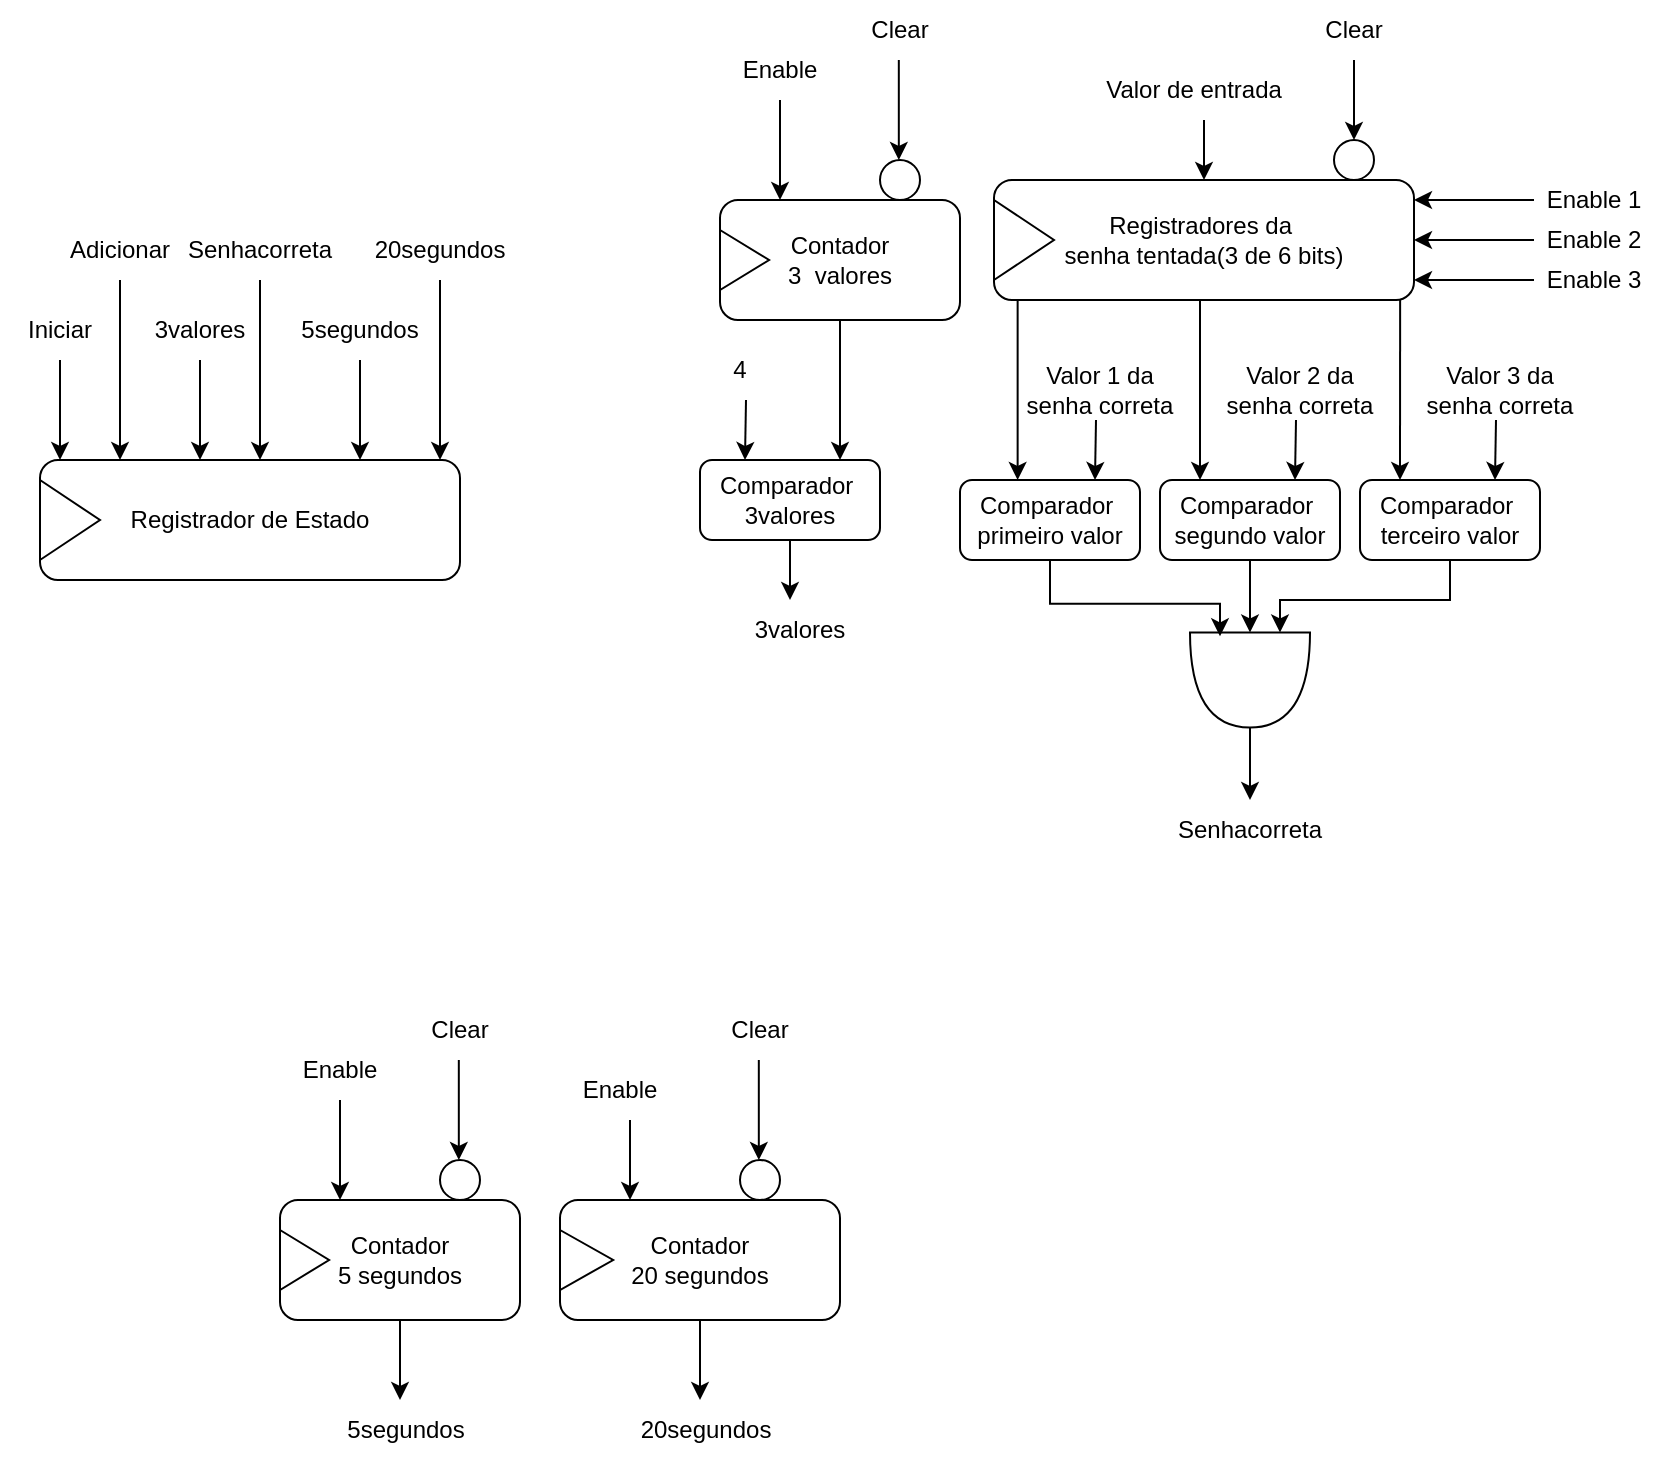 <mxfile version="24.8.4">
  <diagram name="Página-1" id="0LTI3dH6KVHP8nNDPYD0">
    <mxGraphModel dx="1035" dy="553" grid="1" gridSize="10" guides="1" tooltips="1" connect="1" arrows="1" fold="1" page="1" pageScale="1" pageWidth="827" pageHeight="1169" math="0" shadow="0">
      <root>
        <mxCell id="0" />
        <mxCell id="1" parent="0" />
        <mxCell id="34r-FkiYNikVOV2Mms_5-7" value="" style="group" vertex="1" connectable="0" parent="1">
          <mxGeometry x="20" y="230" width="210" height="60" as="geometry" />
        </mxCell>
        <mxCell id="34r-FkiYNikVOV2Mms_5-1" value="Registrador de Estado" style="rounded=1;whiteSpace=wrap;html=1;" vertex="1" parent="34r-FkiYNikVOV2Mms_5-7">
          <mxGeometry width="210" height="60" as="geometry" />
        </mxCell>
        <mxCell id="34r-FkiYNikVOV2Mms_5-2" value="" style="triangle;whiteSpace=wrap;html=1;movable=1;resizable=1;rotatable=1;deletable=1;editable=1;locked=0;connectable=1;" vertex="1" parent="34r-FkiYNikVOV2Mms_5-7">
          <mxGeometry y="10" width="30" height="40" as="geometry" />
        </mxCell>
        <mxCell id="34r-FkiYNikVOV2Mms_5-25" value="" style="group" vertex="1" connectable="0" parent="1">
          <mxGeometry x="497" width="330" height="150" as="geometry" />
        </mxCell>
        <mxCell id="34r-FkiYNikVOV2Mms_5-20" value="" style="group" vertex="1" connectable="0" parent="34r-FkiYNikVOV2Mms_5-25">
          <mxGeometry y="30" width="330" height="120" as="geometry" />
        </mxCell>
        <mxCell id="34r-FkiYNikVOV2Mms_5-24" value="" style="group" vertex="1" connectable="0" parent="34r-FkiYNikVOV2Mms_5-20">
          <mxGeometry width="330" height="120" as="geometry" />
        </mxCell>
        <mxCell id="34r-FkiYNikVOV2Mms_5-16" value="" style="group" vertex="1" connectable="0" parent="34r-FkiYNikVOV2Mms_5-24">
          <mxGeometry y="60" width="330" height="60" as="geometry" />
        </mxCell>
        <mxCell id="34r-FkiYNikVOV2Mms_5-10" value="Enable 1" style="text;html=1;align=center;verticalAlign=middle;whiteSpace=wrap;rounded=0;" vertex="1" parent="34r-FkiYNikVOV2Mms_5-16">
          <mxGeometry x="270" width="60" height="20" as="geometry" />
        </mxCell>
        <mxCell id="34r-FkiYNikVOV2Mms_5-13" value="" style="group" vertex="1" connectable="0" parent="34r-FkiYNikVOV2Mms_5-16">
          <mxGeometry width="270" height="60" as="geometry" />
        </mxCell>
        <mxCell id="34r-FkiYNikVOV2Mms_5-8" value="" style="group" vertex="1" connectable="0" parent="34r-FkiYNikVOV2Mms_5-13">
          <mxGeometry width="210" height="60" as="geometry" />
        </mxCell>
        <mxCell id="34r-FkiYNikVOV2Mms_5-3" value="&lt;div&gt;Registradores da&amp;nbsp;&lt;/div&gt;&lt;div&gt;senha tentada(3 de 6 bits)&lt;/div&gt;" style="rounded=1;whiteSpace=wrap;html=1;" vertex="1" parent="34r-FkiYNikVOV2Mms_5-8">
          <mxGeometry width="210" height="60" as="geometry" />
        </mxCell>
        <mxCell id="34r-FkiYNikVOV2Mms_5-4" value="" style="triangle;whiteSpace=wrap;html=1;" vertex="1" parent="34r-FkiYNikVOV2Mms_5-8">
          <mxGeometry y="10" width="30" height="40" as="geometry" />
        </mxCell>
        <mxCell id="34r-FkiYNikVOV2Mms_5-9" value="" style="endArrow=classic;html=1;rounded=0;entryX=1;entryY=0.5;entryDx=0;entryDy=0;" edge="1" parent="34r-FkiYNikVOV2Mms_5-13">
          <mxGeometry width="50" height="50" relative="1" as="geometry">
            <mxPoint x="270" y="10" as="sourcePoint" />
            <mxPoint x="210" y="10" as="targetPoint" />
          </mxGeometry>
        </mxCell>
        <mxCell id="34r-FkiYNikVOV2Mms_5-11" value="" style="endArrow=classic;html=1;rounded=0;entryX=1;entryY=0.5;entryDx=0;entryDy=0;" edge="1" parent="34r-FkiYNikVOV2Mms_5-13">
          <mxGeometry width="50" height="50" relative="1" as="geometry">
            <mxPoint x="270" y="50" as="sourcePoint" />
            <mxPoint x="210" y="50" as="targetPoint" />
            <Array as="points">
              <mxPoint x="270" y="50" />
            </Array>
          </mxGeometry>
        </mxCell>
        <mxCell id="34r-FkiYNikVOV2Mms_5-12" value="" style="endArrow=classic;html=1;rounded=0;entryX=1;entryY=0.5;entryDx=0;entryDy=0;" edge="1" parent="34r-FkiYNikVOV2Mms_5-13">
          <mxGeometry width="50" height="50" relative="1" as="geometry">
            <mxPoint x="270" y="30" as="sourcePoint" />
            <mxPoint x="210" y="30" as="targetPoint" />
          </mxGeometry>
        </mxCell>
        <mxCell id="34r-FkiYNikVOV2Mms_5-14" value="Enable 2" style="text;html=1;align=center;verticalAlign=middle;whiteSpace=wrap;rounded=0;" vertex="1" parent="34r-FkiYNikVOV2Mms_5-16">
          <mxGeometry x="270" y="20" width="60" height="20" as="geometry" />
        </mxCell>
        <mxCell id="34r-FkiYNikVOV2Mms_5-15" value="Enable 3" style="text;html=1;align=center;verticalAlign=middle;whiteSpace=wrap;rounded=0;" vertex="1" parent="34r-FkiYNikVOV2Mms_5-16">
          <mxGeometry x="270" y="40" width="60" height="20" as="geometry" />
        </mxCell>
        <mxCell id="34r-FkiYNikVOV2Mms_5-17" value="" style="endArrow=classic;html=1;rounded=0;" edge="1" parent="34r-FkiYNikVOV2Mms_5-24" target="34r-FkiYNikVOV2Mms_5-3">
          <mxGeometry width="50" height="50" relative="1" as="geometry">
            <mxPoint x="105" y="30" as="sourcePoint" />
            <mxPoint x="150" y="-40" as="targetPoint" />
          </mxGeometry>
        </mxCell>
        <mxCell id="34r-FkiYNikVOV2Mms_5-18" value="Valor de entrada" style="text;html=1;align=center;verticalAlign=middle;whiteSpace=wrap;rounded=0;" vertex="1" parent="34r-FkiYNikVOV2Mms_5-24">
          <mxGeometry x="50" width="100" height="30" as="geometry" />
        </mxCell>
        <mxCell id="34r-FkiYNikVOV2Mms_5-21" value="" style="ellipse;whiteSpace=wrap;html=1;aspect=fixed;" vertex="1" parent="34r-FkiYNikVOV2Mms_5-24">
          <mxGeometry x="170" y="40" width="20" height="20" as="geometry" />
        </mxCell>
        <mxCell id="34r-FkiYNikVOV2Mms_5-22" value="" style="endArrow=classic;html=1;rounded=0;" edge="1" parent="34r-FkiYNikVOV2Mms_5-25">
          <mxGeometry width="50" height="50" relative="1" as="geometry">
            <mxPoint x="180" y="30" as="sourcePoint" />
            <mxPoint x="180" y="70" as="targetPoint" />
          </mxGeometry>
        </mxCell>
        <mxCell id="34r-FkiYNikVOV2Mms_5-23" value="Clear" style="text;html=1;align=center;verticalAlign=middle;whiteSpace=wrap;rounded=0;" vertex="1" parent="34r-FkiYNikVOV2Mms_5-25">
          <mxGeometry x="150" width="60" height="30" as="geometry" />
        </mxCell>
        <mxCell id="34r-FkiYNikVOV2Mms_5-26" value="&lt;div&gt;Comparador&amp;nbsp;&lt;/div&gt;&lt;div&gt;terceiro valor&lt;br&gt;&lt;/div&gt;" style="rounded=1;whiteSpace=wrap;html=1;" vertex="1" parent="1">
          <mxGeometry x="680" y="240" width="90" height="40" as="geometry" />
        </mxCell>
        <mxCell id="34r-FkiYNikVOV2Mms_5-27" value="" style="endArrow=classic;html=1;rounded=0;exitX=0.967;exitY=1;exitDx=0;exitDy=0;exitPerimeter=0;" edge="1" parent="1" source="34r-FkiYNikVOV2Mms_5-3">
          <mxGeometry width="50" height="50" relative="1" as="geometry">
            <mxPoint x="420" y="270" as="sourcePoint" />
            <mxPoint x="700" y="240" as="targetPoint" />
          </mxGeometry>
        </mxCell>
        <mxCell id="34r-FkiYNikVOV2Mms_5-28" value="" style="endArrow=classic;html=1;rounded=0;exitX=0.967;exitY=1;exitDx=0;exitDy=0;exitPerimeter=0;" edge="1" parent="1">
          <mxGeometry width="50" height="50" relative="1" as="geometry">
            <mxPoint x="508.82" y="150" as="sourcePoint" />
            <mxPoint x="508.82" y="240" as="targetPoint" />
          </mxGeometry>
        </mxCell>
        <mxCell id="34r-FkiYNikVOV2Mms_5-29" value="" style="endArrow=classic;html=1;rounded=0;exitX=0.967;exitY=1;exitDx=0;exitDy=0;exitPerimeter=0;" edge="1" parent="1">
          <mxGeometry width="50" height="50" relative="1" as="geometry">
            <mxPoint x="600" y="150" as="sourcePoint" />
            <mxPoint x="600" y="240" as="targetPoint" />
          </mxGeometry>
        </mxCell>
        <mxCell id="34r-FkiYNikVOV2Mms_5-31" value="" style="endArrow=classic;html=1;rounded=0;entryX=0.75;entryY=0;entryDx=0;entryDy=0;" edge="1" parent="1" target="34r-FkiYNikVOV2Mms_5-26">
          <mxGeometry width="50" height="50" relative="1" as="geometry">
            <mxPoint x="748" y="210" as="sourcePoint" />
            <mxPoint x="470" y="220" as="targetPoint" />
          </mxGeometry>
        </mxCell>
        <mxCell id="34r-FkiYNikVOV2Mms_5-32" value="Valor 3 da senha correta" style="text;html=1;align=center;verticalAlign=middle;whiteSpace=wrap;rounded=0;" vertex="1" parent="1">
          <mxGeometry x="710" y="180" width="80" height="30" as="geometry" />
        </mxCell>
        <mxCell id="34r-FkiYNikVOV2Mms_5-33" value="Valor 2 da senha correta" style="text;html=1;align=center;verticalAlign=middle;whiteSpace=wrap;rounded=0;" vertex="1" parent="1">
          <mxGeometry x="610" y="180" width="80" height="30" as="geometry" />
        </mxCell>
        <mxCell id="34r-FkiYNikVOV2Mms_5-34" value="&lt;div&gt;Comparador&amp;nbsp;&lt;/div&gt;&lt;div&gt;segundo valor&lt;br&gt;&lt;/div&gt;" style="rounded=1;whiteSpace=wrap;html=1;" vertex="1" parent="1">
          <mxGeometry x="580" y="240" width="90" height="40" as="geometry" />
        </mxCell>
        <mxCell id="34r-FkiYNikVOV2Mms_5-35" value="" style="endArrow=classic;html=1;rounded=0;entryX=0.75;entryY=0;entryDx=0;entryDy=0;" edge="1" target="34r-FkiYNikVOV2Mms_5-34" parent="1">
          <mxGeometry width="50" height="50" relative="1" as="geometry">
            <mxPoint x="648" y="210" as="sourcePoint" />
            <mxPoint x="370" y="220" as="targetPoint" />
          </mxGeometry>
        </mxCell>
        <mxCell id="34r-FkiYNikVOV2Mms_5-36" value="Valor 1 da senha correta" style="text;html=1;align=center;verticalAlign=middle;whiteSpace=wrap;rounded=0;" vertex="1" parent="1">
          <mxGeometry x="510" y="180" width="80" height="30" as="geometry" />
        </mxCell>
        <mxCell id="34r-FkiYNikVOV2Mms_5-37" value="&lt;div&gt;Comparador&amp;nbsp;&lt;/div&gt;&lt;div&gt;primeiro valor&lt;br&gt;&lt;/div&gt;" style="rounded=1;whiteSpace=wrap;html=1;" vertex="1" parent="1">
          <mxGeometry x="480" y="240" width="90" height="40" as="geometry" />
        </mxCell>
        <mxCell id="34r-FkiYNikVOV2Mms_5-38" value="" style="endArrow=classic;html=1;rounded=0;entryX=0.75;entryY=0;entryDx=0;entryDy=0;" edge="1" target="34r-FkiYNikVOV2Mms_5-37" parent="1">
          <mxGeometry width="50" height="50" relative="1" as="geometry">
            <mxPoint x="548" y="210" as="sourcePoint" />
            <mxPoint x="270" y="220" as="targetPoint" />
          </mxGeometry>
        </mxCell>
        <mxCell id="34r-FkiYNikVOV2Mms_5-39" value="" style="shape=or;whiteSpace=wrap;html=1;rotation=90;" vertex="1" parent="1">
          <mxGeometry x="601.25" y="310" width="47.5" height="60" as="geometry" />
        </mxCell>
        <mxCell id="34r-FkiYNikVOV2Mms_5-43" value="" style="endArrow=classic;html=1;rounded=0;entryX=0;entryY=0.75;entryDx=0;entryDy=0;entryPerimeter=0;" edge="1" parent="1">
          <mxGeometry width="50" height="50" relative="1" as="geometry">
            <mxPoint x="525" y="280" as="sourcePoint" />
            <mxPoint x="610" y="318.13" as="targetPoint" />
            <Array as="points">
              <mxPoint x="525" y="301.88" />
              <mxPoint x="610" y="301.88" />
            </Array>
          </mxGeometry>
        </mxCell>
        <mxCell id="34r-FkiYNikVOV2Mms_5-44" value="" style="endArrow=classic;html=1;rounded=0;entryX=0;entryY=0.25;entryDx=0;entryDy=0;entryPerimeter=0;" edge="1" parent="1">
          <mxGeometry width="50" height="50" relative="1" as="geometry">
            <mxPoint x="725" y="280" as="sourcePoint" />
            <mxPoint x="640" y="316.25" as="targetPoint" />
            <Array as="points">
              <mxPoint x="725" y="300" />
              <mxPoint x="640" y="300" />
            </Array>
          </mxGeometry>
        </mxCell>
        <mxCell id="34r-FkiYNikVOV2Mms_5-46" value="" style="endArrow=classic;html=1;rounded=0;exitX=0.5;exitY=1;exitDx=0;exitDy=0;entryX=0;entryY=0.5;entryDx=0;entryDy=0;entryPerimeter=0;" edge="1" parent="1" source="34r-FkiYNikVOV2Mms_5-34" target="34r-FkiYNikVOV2Mms_5-39">
          <mxGeometry width="50" height="50" relative="1" as="geometry">
            <mxPoint x="420" y="310" as="sourcePoint" />
            <mxPoint x="470" y="260" as="targetPoint" />
          </mxGeometry>
        </mxCell>
        <mxCell id="34r-FkiYNikVOV2Mms_5-48" value="" style="endArrow=classic;html=1;rounded=0;exitX=1;exitY=0.5;exitDx=0;exitDy=0;exitPerimeter=0;" edge="1" parent="1" source="34r-FkiYNikVOV2Mms_5-39">
          <mxGeometry width="50" height="50" relative="1" as="geometry">
            <mxPoint x="420" y="310" as="sourcePoint" />
            <mxPoint x="625" y="400" as="targetPoint" />
          </mxGeometry>
        </mxCell>
        <mxCell id="34r-FkiYNikVOV2Mms_5-49" value="Senhacorreta" style="text;html=1;align=center;verticalAlign=middle;whiteSpace=wrap;rounded=0;" vertex="1" parent="1">
          <mxGeometry x="575" y="400" width="100" height="30" as="geometry" />
        </mxCell>
        <mxCell id="34r-FkiYNikVOV2Mms_5-67" value="" style="group" vertex="1" connectable="0" parent="1">
          <mxGeometry x="140" y="500" width="120" height="230" as="geometry" />
        </mxCell>
        <mxCell id="34r-FkiYNikVOV2Mms_5-54" value="" style="group" vertex="1" connectable="0" parent="34r-FkiYNikVOV2Mms_5-67">
          <mxGeometry y="100" width="120" height="60" as="geometry" />
        </mxCell>
        <mxCell id="34r-FkiYNikVOV2Mms_5-52" value="&lt;div&gt;Contador&lt;/div&gt;&lt;div&gt;5 segundos&lt;br&gt;&lt;/div&gt;" style="rounded=1;whiteSpace=wrap;html=1;" vertex="1" parent="34r-FkiYNikVOV2Mms_5-54">
          <mxGeometry width="120.0" height="60" as="geometry" />
        </mxCell>
        <mxCell id="34r-FkiYNikVOV2Mms_5-53" value="" style="triangle;whiteSpace=wrap;html=1;" vertex="1" parent="34r-FkiYNikVOV2Mms_5-54">
          <mxGeometry y="15" width="24.545" height="30" as="geometry" />
        </mxCell>
        <mxCell id="34r-FkiYNikVOV2Mms_5-59" value="" style="endArrow=classic;html=1;rounded=0;entryX=0.25;entryY=0;entryDx=0;entryDy=0;" edge="1" parent="34r-FkiYNikVOV2Mms_5-67" target="34r-FkiYNikVOV2Mms_5-52">
          <mxGeometry width="50" height="50" relative="1" as="geometry">
            <mxPoint x="30" y="50" as="sourcePoint" />
            <mxPoint x="280" y="180" as="targetPoint" />
          </mxGeometry>
        </mxCell>
        <mxCell id="34r-FkiYNikVOV2Mms_5-61" value="" style="ellipse;whiteSpace=wrap;html=1;aspect=fixed;" vertex="1" parent="34r-FkiYNikVOV2Mms_5-67">
          <mxGeometry x="80" y="80" width="20" height="20" as="geometry" />
        </mxCell>
        <mxCell id="34r-FkiYNikVOV2Mms_5-62" value="" style="endArrow=classic;html=1;rounded=0;entryX=0.25;entryY=0;entryDx=0;entryDy=0;" edge="1" parent="34r-FkiYNikVOV2Mms_5-67">
          <mxGeometry width="50" height="50" relative="1" as="geometry">
            <mxPoint x="89.41" y="30" as="sourcePoint" />
            <mxPoint x="89.41" y="80" as="targetPoint" />
          </mxGeometry>
        </mxCell>
        <mxCell id="34r-FkiYNikVOV2Mms_5-63" value="" style="endArrow=classic;html=1;rounded=0;exitX=0.5;exitY=1;exitDx=0;exitDy=0;" edge="1" parent="34r-FkiYNikVOV2Mms_5-67" source="34r-FkiYNikVOV2Mms_5-52">
          <mxGeometry width="50" height="50" relative="1" as="geometry">
            <mxPoint x="230" y="230" as="sourcePoint" />
            <mxPoint x="60" y="200" as="targetPoint" />
          </mxGeometry>
        </mxCell>
        <mxCell id="34r-FkiYNikVOV2Mms_5-64" value="5segundos" style="text;html=1;align=center;verticalAlign=middle;whiteSpace=wrap;rounded=0;" vertex="1" parent="34r-FkiYNikVOV2Mms_5-67">
          <mxGeometry x="32.5" y="200" width="60" height="30" as="geometry" />
        </mxCell>
        <mxCell id="34r-FkiYNikVOV2Mms_5-65" value="Enable" style="text;html=1;align=center;verticalAlign=middle;whiteSpace=wrap;rounded=0;" vertex="1" parent="34r-FkiYNikVOV2Mms_5-67">
          <mxGeometry y="20" width="60" height="30" as="geometry" />
        </mxCell>
        <mxCell id="34r-FkiYNikVOV2Mms_5-66" value="Clear" style="text;html=1;align=center;verticalAlign=middle;whiteSpace=wrap;rounded=0;" vertex="1" parent="34r-FkiYNikVOV2Mms_5-67">
          <mxGeometry x="60" width="60" height="30" as="geometry" />
        </mxCell>
        <mxCell id="34r-FkiYNikVOV2Mms_5-69" value="" style="group" vertex="1" connectable="0" parent="1">
          <mxGeometry x="290" y="600" width="130" height="60" as="geometry" />
        </mxCell>
        <mxCell id="34r-FkiYNikVOV2Mms_5-70" value="&lt;div&gt;Contador&lt;/div&gt;&lt;div&gt;20 segundos&lt;br&gt;&lt;/div&gt;" style="rounded=1;whiteSpace=wrap;html=1;" vertex="1" parent="34r-FkiYNikVOV2Mms_5-69">
          <mxGeometry x="-10" width="140" height="60" as="geometry" />
        </mxCell>
        <mxCell id="34r-FkiYNikVOV2Mms_5-72" value="" style="endArrow=classic;html=1;rounded=0;entryX=0.25;entryY=0;entryDx=0;entryDy=0;" edge="1" parent="1" target="34r-FkiYNikVOV2Mms_5-70">
          <mxGeometry width="50" height="50" relative="1" as="geometry">
            <mxPoint x="315" y="560" as="sourcePoint" />
            <mxPoint x="570" y="680" as="targetPoint" />
          </mxGeometry>
        </mxCell>
        <mxCell id="34r-FkiYNikVOV2Mms_5-73" value="" style="ellipse;whiteSpace=wrap;html=1;aspect=fixed;" vertex="1" parent="1">
          <mxGeometry x="370" y="580" width="20" height="20" as="geometry" />
        </mxCell>
        <mxCell id="34r-FkiYNikVOV2Mms_5-74" value="" style="endArrow=classic;html=1;rounded=0;entryX=0.25;entryY=0;entryDx=0;entryDy=0;" edge="1" parent="1">
          <mxGeometry width="50" height="50" relative="1" as="geometry">
            <mxPoint x="379.41" y="530" as="sourcePoint" />
            <mxPoint x="379.41" y="580" as="targetPoint" />
          </mxGeometry>
        </mxCell>
        <mxCell id="34r-FkiYNikVOV2Mms_5-75" value="" style="endArrow=classic;html=1;rounded=0;exitX=0.5;exitY=1;exitDx=0;exitDy=0;" edge="1" parent="1" source="34r-FkiYNikVOV2Mms_5-70">
          <mxGeometry width="50" height="50" relative="1" as="geometry">
            <mxPoint x="520" y="730" as="sourcePoint" />
            <mxPoint x="350" y="700" as="targetPoint" />
          </mxGeometry>
        </mxCell>
        <mxCell id="34r-FkiYNikVOV2Mms_5-76" value="20segundos" style="text;html=1;align=center;verticalAlign=middle;whiteSpace=wrap;rounded=0;" vertex="1" parent="1">
          <mxGeometry x="322.5" y="700" width="60" height="30" as="geometry" />
        </mxCell>
        <mxCell id="34r-FkiYNikVOV2Mms_5-77" value="Enable" style="text;html=1;align=center;verticalAlign=middle;whiteSpace=wrap;rounded=0;" vertex="1" parent="1">
          <mxGeometry x="280" y="530" width="60" height="30" as="geometry" />
        </mxCell>
        <mxCell id="34r-FkiYNikVOV2Mms_5-78" value="Clear" style="text;html=1;align=center;verticalAlign=middle;whiteSpace=wrap;rounded=0;" vertex="1" parent="1">
          <mxGeometry x="350" y="500" width="60" height="30" as="geometry" />
        </mxCell>
        <mxCell id="34r-FkiYNikVOV2Mms_5-71" value="" style="triangle;whiteSpace=wrap;html=1;" vertex="1" parent="1">
          <mxGeometry x="280" y="615" width="26.591" height="30" as="geometry" />
        </mxCell>
        <mxCell id="34r-FkiYNikVOV2Mms_5-91" value="" style="endArrow=classic;html=1;rounded=0;" edge="1" parent="1">
          <mxGeometry width="50" height="50" relative="1" as="geometry">
            <mxPoint x="30" y="180" as="sourcePoint" />
            <mxPoint x="30" y="230" as="targetPoint" />
          </mxGeometry>
        </mxCell>
        <mxCell id="34r-FkiYNikVOV2Mms_5-93" value="Iniciar" style="text;html=1;align=center;verticalAlign=middle;whiteSpace=wrap;rounded=0;" vertex="1" parent="1">
          <mxGeometry y="150" width="60" height="30" as="geometry" />
        </mxCell>
        <mxCell id="34r-FkiYNikVOV2Mms_5-94" value="Adicionar" style="text;html=1;align=center;verticalAlign=middle;whiteSpace=wrap;rounded=0;" vertex="1" parent="1">
          <mxGeometry x="30" y="110" width="60" height="30" as="geometry" />
        </mxCell>
        <mxCell id="34r-FkiYNikVOV2Mms_5-95" value="" style="endArrow=classic;html=1;rounded=0;" edge="1" parent="1">
          <mxGeometry width="50" height="50" relative="1" as="geometry">
            <mxPoint x="60" y="140" as="sourcePoint" />
            <mxPoint x="60" y="230" as="targetPoint" />
          </mxGeometry>
        </mxCell>
        <mxCell id="34r-FkiYNikVOV2Mms_5-96" value="" style="endArrow=classic;html=1;rounded=0;" edge="1" parent="1">
          <mxGeometry width="50" height="50" relative="1" as="geometry">
            <mxPoint x="100" y="180" as="sourcePoint" />
            <mxPoint x="100" y="230" as="targetPoint" />
          </mxGeometry>
        </mxCell>
        <mxCell id="34r-FkiYNikVOV2Mms_5-97" value="" style="endArrow=classic;html=1;rounded=0;" edge="1" parent="1">
          <mxGeometry width="50" height="50" relative="1" as="geometry">
            <mxPoint x="130" y="140" as="sourcePoint" />
            <mxPoint x="130" y="230" as="targetPoint" />
          </mxGeometry>
        </mxCell>
        <mxCell id="34r-FkiYNikVOV2Mms_5-98" value="3valores" style="text;html=1;align=center;verticalAlign=middle;whiteSpace=wrap;rounded=0;" vertex="1" parent="1">
          <mxGeometry x="70" y="150" width="60" height="30" as="geometry" />
        </mxCell>
        <mxCell id="34r-FkiYNikVOV2Mms_5-99" value="Senhacorreta" style="text;html=1;align=center;verticalAlign=middle;whiteSpace=wrap;rounded=0;" vertex="1" parent="1">
          <mxGeometry x="100" y="110" width="60" height="30" as="geometry" />
        </mxCell>
        <mxCell id="34r-FkiYNikVOV2Mms_5-88" value="3valores" style="text;html=1;align=center;verticalAlign=middle;whiteSpace=wrap;rounded=0;" vertex="1" parent="1">
          <mxGeometry x="370" y="300" width="60" height="30" as="geometry" />
        </mxCell>
        <mxCell id="34r-FkiYNikVOV2Mms_5-100" value="&lt;div&gt;Comparador&amp;nbsp;&lt;/div&gt;&lt;div&gt;3valores&lt;br&gt;&lt;/div&gt;" style="rounded=1;whiteSpace=wrap;html=1;" vertex="1" parent="1">
          <mxGeometry x="350" y="230" width="90" height="40" as="geometry" />
        </mxCell>
        <mxCell id="34r-FkiYNikVOV2Mms_5-81" value="" style="group" vertex="1" connectable="0" parent="1">
          <mxGeometry x="360" y="100" width="120" height="60" as="geometry" />
        </mxCell>
        <mxCell id="34r-FkiYNikVOV2Mms_5-82" value="&lt;div&gt;Contador&lt;/div&gt;&lt;div&gt;3&amp;nbsp; valores&lt;br&gt;&lt;/div&gt;" style="rounded=1;whiteSpace=wrap;html=1;" vertex="1" parent="34r-FkiYNikVOV2Mms_5-81">
          <mxGeometry width="120.0" height="60" as="geometry" />
        </mxCell>
        <mxCell id="34r-FkiYNikVOV2Mms_5-83" value="" style="triangle;whiteSpace=wrap;html=1;" vertex="1" parent="34r-FkiYNikVOV2Mms_5-81">
          <mxGeometry y="15" width="24.545" height="30" as="geometry" />
        </mxCell>
        <mxCell id="34r-FkiYNikVOV2Mms_5-84" value="" style="endArrow=classic;html=1;rounded=0;entryX=0.25;entryY=0;entryDx=0;entryDy=0;" edge="1" parent="1" target="34r-FkiYNikVOV2Mms_5-82">
          <mxGeometry width="50" height="50" relative="1" as="geometry">
            <mxPoint x="390" y="50" as="sourcePoint" />
            <mxPoint x="640" y="180" as="targetPoint" />
          </mxGeometry>
        </mxCell>
        <mxCell id="34r-FkiYNikVOV2Mms_5-85" value="" style="ellipse;whiteSpace=wrap;html=1;aspect=fixed;" vertex="1" parent="1">
          <mxGeometry x="440" y="80" width="20" height="20" as="geometry" />
        </mxCell>
        <mxCell id="34r-FkiYNikVOV2Mms_5-86" value="" style="endArrow=classic;html=1;rounded=0;entryX=0.25;entryY=0;entryDx=0;entryDy=0;" edge="1" parent="1">
          <mxGeometry width="50" height="50" relative="1" as="geometry">
            <mxPoint x="449.41" y="30" as="sourcePoint" />
            <mxPoint x="449.41" y="80" as="targetPoint" />
          </mxGeometry>
        </mxCell>
        <mxCell id="34r-FkiYNikVOV2Mms_5-87" value="" style="endArrow=classic;html=1;rounded=0;exitX=0.5;exitY=1;exitDx=0;exitDy=0;" edge="1" parent="1" source="34r-FkiYNikVOV2Mms_5-82">
          <mxGeometry width="50" height="50" relative="1" as="geometry">
            <mxPoint x="590" y="230" as="sourcePoint" />
            <mxPoint x="420" y="230" as="targetPoint" />
          </mxGeometry>
        </mxCell>
        <mxCell id="34r-FkiYNikVOV2Mms_5-89" value="Enable" style="text;html=1;align=center;verticalAlign=middle;whiteSpace=wrap;rounded=0;" vertex="1" parent="1">
          <mxGeometry x="360" y="20" width="60" height="30" as="geometry" />
        </mxCell>
        <mxCell id="34r-FkiYNikVOV2Mms_5-90" value="Clear" style="text;html=1;align=center;verticalAlign=middle;whiteSpace=wrap;rounded=0;" vertex="1" parent="1">
          <mxGeometry x="420" width="60" height="30" as="geometry" />
        </mxCell>
        <mxCell id="34r-FkiYNikVOV2Mms_5-102" value="" style="endArrow=classic;html=1;rounded=0;exitX=0.5;exitY=1;exitDx=0;exitDy=0;" edge="1" parent="1" source="34r-FkiYNikVOV2Mms_5-100">
          <mxGeometry width="50" height="50" relative="1" as="geometry">
            <mxPoint x="420" y="280" as="sourcePoint" />
            <mxPoint x="395" y="300" as="targetPoint" />
          </mxGeometry>
        </mxCell>
        <mxCell id="34r-FkiYNikVOV2Mms_5-103" value="" style="endArrow=classic;html=1;rounded=0;entryX=0.25;entryY=0;entryDx=0;entryDy=0;" edge="1" parent="1" target="34r-FkiYNikVOV2Mms_5-100">
          <mxGeometry width="50" height="50" relative="1" as="geometry">
            <mxPoint x="373" y="200" as="sourcePoint" />
            <mxPoint x="470" y="230" as="targetPoint" />
          </mxGeometry>
        </mxCell>
        <mxCell id="34r-FkiYNikVOV2Mms_5-104" value="4" style="text;html=1;align=center;verticalAlign=middle;whiteSpace=wrap;rounded=0;" vertex="1" parent="1">
          <mxGeometry x="350" y="170" width="40" height="30" as="geometry" />
        </mxCell>
        <mxCell id="34r-FkiYNikVOV2Mms_5-105" value="" style="endArrow=classic;html=1;rounded=0;" edge="1" parent="1">
          <mxGeometry width="50" height="50" relative="1" as="geometry">
            <mxPoint x="180" y="180" as="sourcePoint" />
            <mxPoint x="180" y="230" as="targetPoint" />
          </mxGeometry>
        </mxCell>
        <mxCell id="34r-FkiYNikVOV2Mms_5-106" value="5segundos" style="text;html=1;align=center;verticalAlign=middle;whiteSpace=wrap;rounded=0;" vertex="1" parent="1">
          <mxGeometry x="150" y="150" width="60" height="30" as="geometry" />
        </mxCell>
        <mxCell id="34r-FkiYNikVOV2Mms_5-107" value="" style="endArrow=classic;html=1;rounded=0;" edge="1" parent="1">
          <mxGeometry width="50" height="50" relative="1" as="geometry">
            <mxPoint x="220" y="140" as="sourcePoint" />
            <mxPoint x="220" y="230" as="targetPoint" />
          </mxGeometry>
        </mxCell>
        <mxCell id="34r-FkiYNikVOV2Mms_5-108" value="20segundos" style="text;html=1;align=center;verticalAlign=middle;whiteSpace=wrap;rounded=0;" vertex="1" parent="1">
          <mxGeometry x="190" y="110" width="60" height="30" as="geometry" />
        </mxCell>
      </root>
    </mxGraphModel>
  </diagram>
</mxfile>

